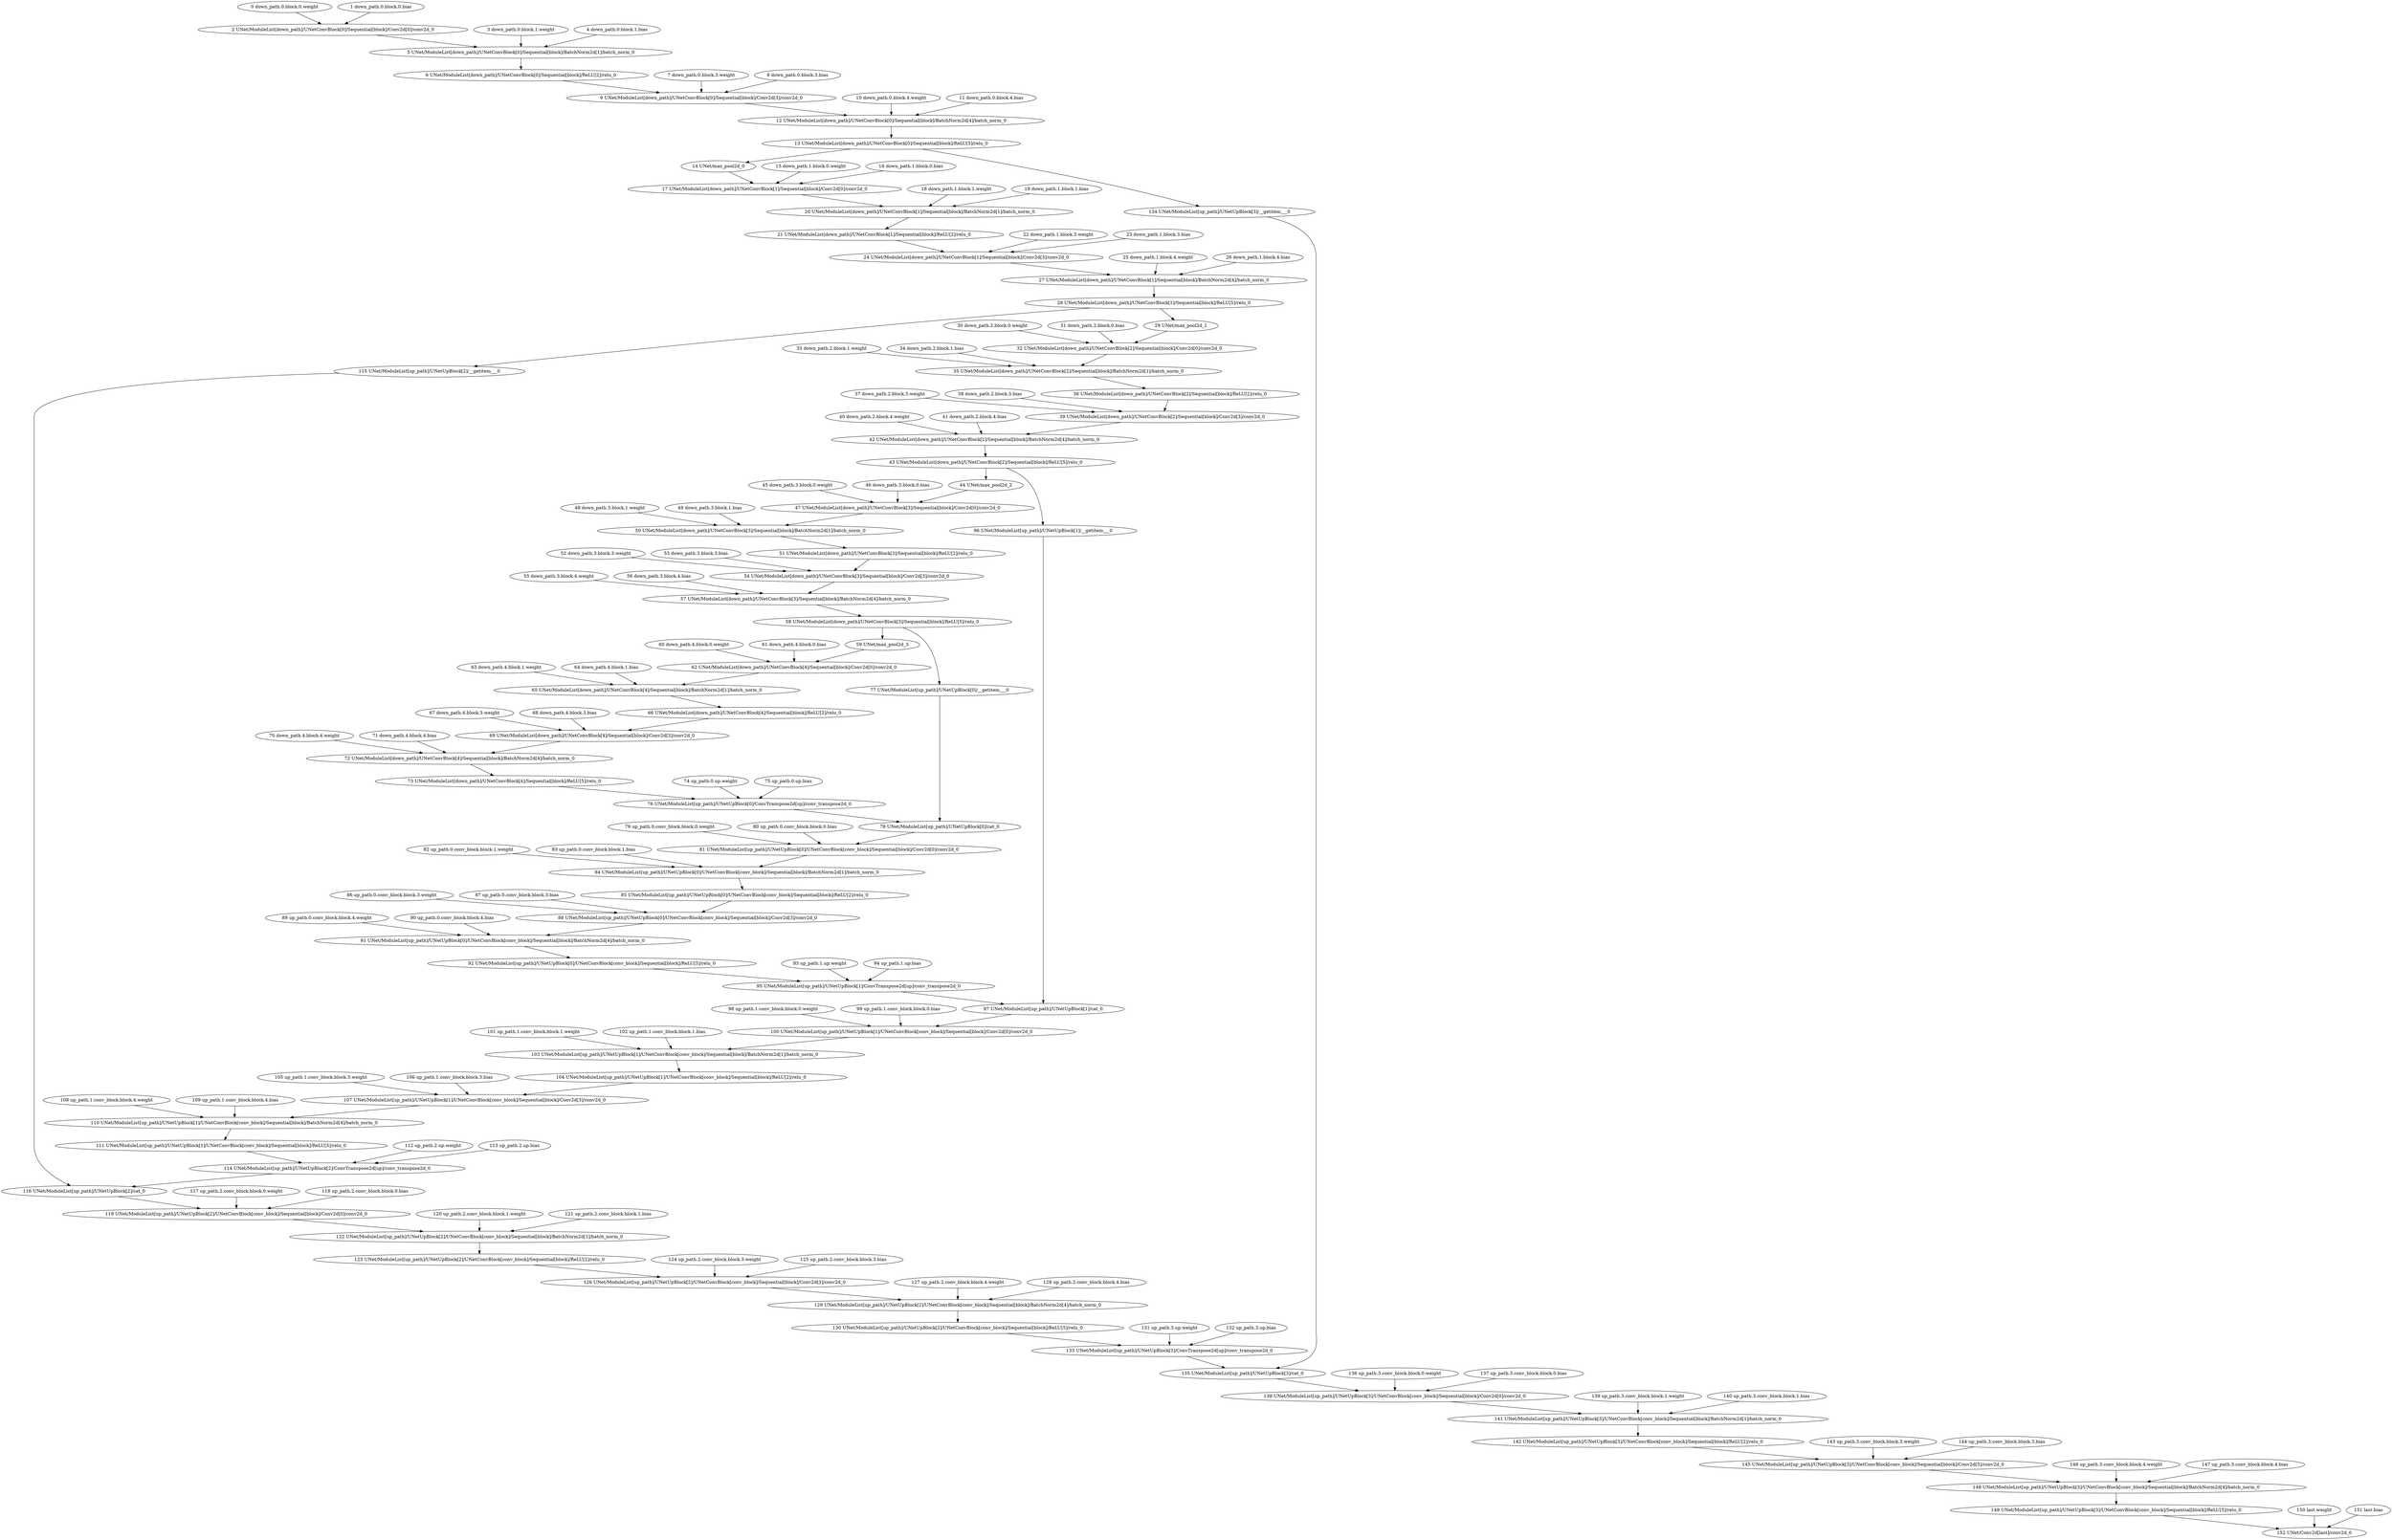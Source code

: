 strict digraph  {
"0 down_path.0.block.0.weight" [id=0, type=nncf_model_const];
"1 down_path.0.block.0.bias" [id=1, type=nncf_model_const];
"2 UNet/ModuleList[down_path]/UNetConvBlock[0]/Sequential[block]/Conv2d[0]/conv2d_0" [id=2, type=conv2d];
"3 down_path.0.block.1.weight" [id=3, type=nncf_model_const];
"4 down_path.0.block.1.bias" [id=4, type=nncf_model_const];
"5 UNet/ModuleList[down_path]/UNetConvBlock[0]/Sequential[block]/BatchNorm2d[1]/batch_norm_0" [id=5, type=batch_norm];
"6 UNet/ModuleList[down_path]/UNetConvBlock[0]/Sequential[block]/ReLU[2]/relu_0" [id=6, type=relu];
"7 down_path.0.block.3.weight" [id=7, type=nncf_model_const];
"8 down_path.0.block.3.bias" [id=8, type=nncf_model_const];
"9 UNet/ModuleList[down_path]/UNetConvBlock[0]/Sequential[block]/Conv2d[3]/conv2d_0" [id=9, type=conv2d];
"10 down_path.0.block.4.weight" [id=10, type=nncf_model_const];
"11 down_path.0.block.4.bias" [id=11, type=nncf_model_const];
"12 UNet/ModuleList[down_path]/UNetConvBlock[0]/Sequential[block]/BatchNorm2d[4]/batch_norm_0" [id=12, type=batch_norm];
"13 UNet/ModuleList[down_path]/UNetConvBlock[0]/Sequential[block]/ReLU[5]/relu_0" [id=13, type=relu];
"14 UNet/max_pool2d_0" [id=14, type=max_pool2d];
"15 down_path.1.block.0.weight" [id=15, type=nncf_model_const];
"16 down_path.1.block.0.bias" [id=16, type=nncf_model_const];
"17 UNet/ModuleList[down_path]/UNetConvBlock[1]/Sequential[block]/Conv2d[0]/conv2d_0" [id=17, type=conv2d];
"18 down_path.1.block.1.weight" [id=18, type=nncf_model_const];
"19 down_path.1.block.1.bias" [id=19, type=nncf_model_const];
"20 UNet/ModuleList[down_path]/UNetConvBlock[1]/Sequential[block]/BatchNorm2d[1]/batch_norm_0" [id=20, type=batch_norm];
"21 UNet/ModuleList[down_path]/UNetConvBlock[1]/Sequential[block]/ReLU[2]/relu_0" [id=21, type=relu];
"22 down_path.1.block.3.weight" [id=22, type=nncf_model_const];
"23 down_path.1.block.3.bias" [id=23, type=nncf_model_const];
"24 UNet/ModuleList[down_path]/UNetConvBlock[1]/Sequential[block]/Conv2d[3]/conv2d_0" [id=24, type=conv2d];
"25 down_path.1.block.4.weight" [id=25, type=nncf_model_const];
"26 down_path.1.block.4.bias" [id=26, type=nncf_model_const];
"27 UNet/ModuleList[down_path]/UNetConvBlock[1]/Sequential[block]/BatchNorm2d[4]/batch_norm_0" [id=27, type=batch_norm];
"28 UNet/ModuleList[down_path]/UNetConvBlock[1]/Sequential[block]/ReLU[5]/relu_0" [id=28, type=relu];
"29 UNet/max_pool2d_1" [id=29, type=max_pool2d];
"30 down_path.2.block.0.weight" [id=30, type=nncf_model_const];
"31 down_path.2.block.0.bias" [id=31, type=nncf_model_const];
"32 UNet/ModuleList[down_path]/UNetConvBlock[2]/Sequential[block]/Conv2d[0]/conv2d_0" [id=32, type=conv2d];
"33 down_path.2.block.1.weight" [id=33, type=nncf_model_const];
"34 down_path.2.block.1.bias" [id=34, type=nncf_model_const];
"35 UNet/ModuleList[down_path]/UNetConvBlock[2]/Sequential[block]/BatchNorm2d[1]/batch_norm_0" [id=35, type=batch_norm];
"36 UNet/ModuleList[down_path]/UNetConvBlock[2]/Sequential[block]/ReLU[2]/relu_0" [id=36, type=relu];
"37 down_path.2.block.3.weight" [id=37, type=nncf_model_const];
"38 down_path.2.block.3.bias" [id=38, type=nncf_model_const];
"39 UNet/ModuleList[down_path]/UNetConvBlock[2]/Sequential[block]/Conv2d[3]/conv2d_0" [id=39, type=conv2d];
"40 down_path.2.block.4.weight" [id=40, type=nncf_model_const];
"41 down_path.2.block.4.bias" [id=41, type=nncf_model_const];
"42 UNet/ModuleList[down_path]/UNetConvBlock[2]/Sequential[block]/BatchNorm2d[4]/batch_norm_0" [id=42, type=batch_norm];
"43 UNet/ModuleList[down_path]/UNetConvBlock[2]/Sequential[block]/ReLU[5]/relu_0" [id=43, type=relu];
"44 UNet/max_pool2d_2" [id=44, type=max_pool2d];
"45 down_path.3.block.0.weight" [id=45, type=nncf_model_const];
"46 down_path.3.block.0.bias" [id=46, type=nncf_model_const];
"47 UNet/ModuleList[down_path]/UNetConvBlock[3]/Sequential[block]/Conv2d[0]/conv2d_0" [id=47, type=conv2d];
"48 down_path.3.block.1.weight" [id=48, type=nncf_model_const];
"49 down_path.3.block.1.bias" [id=49, type=nncf_model_const];
"50 UNet/ModuleList[down_path]/UNetConvBlock[3]/Sequential[block]/BatchNorm2d[1]/batch_norm_0" [id=50, type=batch_norm];
"51 UNet/ModuleList[down_path]/UNetConvBlock[3]/Sequential[block]/ReLU[2]/relu_0" [id=51, type=relu];
"52 down_path.3.block.3.weight" [id=52, type=nncf_model_const];
"53 down_path.3.block.3.bias" [id=53, type=nncf_model_const];
"54 UNet/ModuleList[down_path]/UNetConvBlock[3]/Sequential[block]/Conv2d[3]/conv2d_0" [id=54, type=conv2d];
"55 down_path.3.block.4.weight" [id=55, type=nncf_model_const];
"56 down_path.3.block.4.bias" [id=56, type=nncf_model_const];
"57 UNet/ModuleList[down_path]/UNetConvBlock[3]/Sequential[block]/BatchNorm2d[4]/batch_norm_0" [id=57, type=batch_norm];
"58 UNet/ModuleList[down_path]/UNetConvBlock[3]/Sequential[block]/ReLU[5]/relu_0" [id=58, type=relu];
"59 UNet/max_pool2d_3" [id=59, type=max_pool2d];
"60 down_path.4.block.0.weight" [id=60, type=nncf_model_const];
"61 down_path.4.block.0.bias" [id=61, type=nncf_model_const];
"62 UNet/ModuleList[down_path]/UNetConvBlock[4]/Sequential[block]/Conv2d[0]/conv2d_0" [id=62, type=conv2d];
"63 down_path.4.block.1.weight" [id=63, type=nncf_model_const];
"64 down_path.4.block.1.bias" [id=64, type=nncf_model_const];
"65 UNet/ModuleList[down_path]/UNetConvBlock[4]/Sequential[block]/BatchNorm2d[1]/batch_norm_0" [id=65, type=batch_norm];
"66 UNet/ModuleList[down_path]/UNetConvBlock[4]/Sequential[block]/ReLU[2]/relu_0" [id=66, type=relu];
"67 down_path.4.block.3.weight" [id=67, type=nncf_model_const];
"68 down_path.4.block.3.bias" [id=68, type=nncf_model_const];
"69 UNet/ModuleList[down_path]/UNetConvBlock[4]/Sequential[block]/Conv2d[3]/conv2d_0" [id=69, type=conv2d];
"70 down_path.4.block.4.weight" [id=70, type=nncf_model_const];
"71 down_path.4.block.4.bias" [id=71, type=nncf_model_const];
"72 UNet/ModuleList[down_path]/UNetConvBlock[4]/Sequential[block]/BatchNorm2d[4]/batch_norm_0" [id=72, type=batch_norm];
"73 UNet/ModuleList[down_path]/UNetConvBlock[4]/Sequential[block]/ReLU[5]/relu_0" [id=73, type=relu];
"74 up_path.0.up.weight" [id=74, type=nncf_model_const];
"75 up_path.0.up.bias" [id=75, type=nncf_model_const];
"76 UNet/ModuleList[up_path]/UNetUpBlock[0]/ConvTranspose2d[up]/conv_transpose2d_0" [id=76, type=conv_transpose2d];
"77 UNet/ModuleList[up_path]/UNetUpBlock[0]/__getitem___0" [id=77, type=__getitem__];
"78 UNet/ModuleList[up_path]/UNetUpBlock[0]/cat_0" [id=78, type=cat];
"79 up_path.0.conv_block.block.0.weight" [id=79, type=nncf_model_const];
"80 up_path.0.conv_block.block.0.bias" [id=80, type=nncf_model_const];
"81 UNet/ModuleList[up_path]/UNetUpBlock[0]/UNetConvBlock[conv_block]/Sequential[block]/Conv2d[0]/conv2d_0" [id=81, type=conv2d];
"82 up_path.0.conv_block.block.1.weight" [id=82, type=nncf_model_const];
"83 up_path.0.conv_block.block.1.bias" [id=83, type=nncf_model_const];
"84 UNet/ModuleList[up_path]/UNetUpBlock[0]/UNetConvBlock[conv_block]/Sequential[block]/BatchNorm2d[1]/batch_norm_0" [id=84, type=batch_norm];
"85 UNet/ModuleList[up_path]/UNetUpBlock[0]/UNetConvBlock[conv_block]/Sequential[block]/ReLU[2]/relu_0" [id=85, type=relu];
"86 up_path.0.conv_block.block.3.weight" [id=86, type=nncf_model_const];
"87 up_path.0.conv_block.block.3.bias" [id=87, type=nncf_model_const];
"88 UNet/ModuleList[up_path]/UNetUpBlock[0]/UNetConvBlock[conv_block]/Sequential[block]/Conv2d[3]/conv2d_0" [id=88, type=conv2d];
"89 up_path.0.conv_block.block.4.weight" [id=89, type=nncf_model_const];
"90 up_path.0.conv_block.block.4.bias" [id=90, type=nncf_model_const];
"91 UNet/ModuleList[up_path]/UNetUpBlock[0]/UNetConvBlock[conv_block]/Sequential[block]/BatchNorm2d[4]/batch_norm_0" [id=91, type=batch_norm];
"92 UNet/ModuleList[up_path]/UNetUpBlock[0]/UNetConvBlock[conv_block]/Sequential[block]/ReLU[5]/relu_0" [id=92, type=relu];
"93 up_path.1.up.weight" [id=93, type=nncf_model_const];
"94 up_path.1.up.bias" [id=94, type=nncf_model_const];
"95 UNet/ModuleList[up_path]/UNetUpBlock[1]/ConvTranspose2d[up]/conv_transpose2d_0" [id=95, type=conv_transpose2d];
"96 UNet/ModuleList[up_path]/UNetUpBlock[1]/__getitem___0" [id=96, type=__getitem__];
"97 UNet/ModuleList[up_path]/UNetUpBlock[1]/cat_0" [id=97, type=cat];
"98 up_path.1.conv_block.block.0.weight" [id=98, type=nncf_model_const];
"99 up_path.1.conv_block.block.0.bias" [id=99, type=nncf_model_const];
"100 UNet/ModuleList[up_path]/UNetUpBlock[1]/UNetConvBlock[conv_block]/Sequential[block]/Conv2d[0]/conv2d_0" [id=100, type=conv2d];
"101 up_path.1.conv_block.block.1.weight" [id=101, type=nncf_model_const];
"102 up_path.1.conv_block.block.1.bias" [id=102, type=nncf_model_const];
"103 UNet/ModuleList[up_path]/UNetUpBlock[1]/UNetConvBlock[conv_block]/Sequential[block]/BatchNorm2d[1]/batch_norm_0" [id=103, type=batch_norm];
"104 UNet/ModuleList[up_path]/UNetUpBlock[1]/UNetConvBlock[conv_block]/Sequential[block]/ReLU[2]/relu_0" [id=104, type=relu];
"105 up_path.1.conv_block.block.3.weight" [id=105, type=nncf_model_const];
"106 up_path.1.conv_block.block.3.bias" [id=106, type=nncf_model_const];
"107 UNet/ModuleList[up_path]/UNetUpBlock[1]/UNetConvBlock[conv_block]/Sequential[block]/Conv2d[3]/conv2d_0" [id=107, type=conv2d];
"108 up_path.1.conv_block.block.4.weight" [id=108, type=nncf_model_const];
"109 up_path.1.conv_block.block.4.bias" [id=109, type=nncf_model_const];
"110 UNet/ModuleList[up_path]/UNetUpBlock[1]/UNetConvBlock[conv_block]/Sequential[block]/BatchNorm2d[4]/batch_norm_0" [id=110, type=batch_norm];
"111 UNet/ModuleList[up_path]/UNetUpBlock[1]/UNetConvBlock[conv_block]/Sequential[block]/ReLU[5]/relu_0" [id=111, type=relu];
"112 up_path.2.up.weight" [id=112, type=nncf_model_const];
"113 up_path.2.up.bias" [id=113, type=nncf_model_const];
"114 UNet/ModuleList[up_path]/UNetUpBlock[2]/ConvTranspose2d[up]/conv_transpose2d_0" [id=114, type=conv_transpose2d];
"115 UNet/ModuleList[up_path]/UNetUpBlock[2]/__getitem___0" [id=115, type=__getitem__];
"116 UNet/ModuleList[up_path]/UNetUpBlock[2]/cat_0" [id=116, type=cat];
"117 up_path.2.conv_block.block.0.weight" [id=117, type=nncf_model_const];
"118 up_path.2.conv_block.block.0.bias" [id=118, type=nncf_model_const];
"119 UNet/ModuleList[up_path]/UNetUpBlock[2]/UNetConvBlock[conv_block]/Sequential[block]/Conv2d[0]/conv2d_0" [id=119, type=conv2d];
"120 up_path.2.conv_block.block.1.weight" [id=120, type=nncf_model_const];
"121 up_path.2.conv_block.block.1.bias" [id=121, type=nncf_model_const];
"122 UNet/ModuleList[up_path]/UNetUpBlock[2]/UNetConvBlock[conv_block]/Sequential[block]/BatchNorm2d[1]/batch_norm_0" [id=122, type=batch_norm];
"123 UNet/ModuleList[up_path]/UNetUpBlock[2]/UNetConvBlock[conv_block]/Sequential[block]/ReLU[2]/relu_0" [id=123, type=relu];
"124 up_path.2.conv_block.block.3.weight" [id=124, type=nncf_model_const];
"125 up_path.2.conv_block.block.3.bias" [id=125, type=nncf_model_const];
"126 UNet/ModuleList[up_path]/UNetUpBlock[2]/UNetConvBlock[conv_block]/Sequential[block]/Conv2d[3]/conv2d_0" [id=126, type=conv2d];
"127 up_path.2.conv_block.block.4.weight" [id=127, type=nncf_model_const];
"128 up_path.2.conv_block.block.4.bias" [id=128, type=nncf_model_const];
"129 UNet/ModuleList[up_path]/UNetUpBlock[2]/UNetConvBlock[conv_block]/Sequential[block]/BatchNorm2d[4]/batch_norm_0" [id=129, type=batch_norm];
"130 UNet/ModuleList[up_path]/UNetUpBlock[2]/UNetConvBlock[conv_block]/Sequential[block]/ReLU[5]/relu_0" [id=130, type=relu];
"131 up_path.3.up.weight" [id=131, type=nncf_model_const];
"132 up_path.3.up.bias" [id=132, type=nncf_model_const];
"133 UNet/ModuleList[up_path]/UNetUpBlock[3]/ConvTranspose2d[up]/conv_transpose2d_0" [id=133, type=conv_transpose2d];
"134 UNet/ModuleList[up_path]/UNetUpBlock[3]/__getitem___0" [id=134, type=__getitem__];
"135 UNet/ModuleList[up_path]/UNetUpBlock[3]/cat_0" [id=135, type=cat];
"136 up_path.3.conv_block.block.0.weight" [id=136, type=nncf_model_const];
"137 up_path.3.conv_block.block.0.bias" [id=137, type=nncf_model_const];
"138 UNet/ModuleList[up_path]/UNetUpBlock[3]/UNetConvBlock[conv_block]/Sequential[block]/Conv2d[0]/conv2d_0" [id=138, type=conv2d];
"139 up_path.3.conv_block.block.1.weight" [id=139, type=nncf_model_const];
"140 up_path.3.conv_block.block.1.bias" [id=140, type=nncf_model_const];
"141 UNet/ModuleList[up_path]/UNetUpBlock[3]/UNetConvBlock[conv_block]/Sequential[block]/BatchNorm2d[1]/batch_norm_0" [id=141, type=batch_norm];
"142 UNet/ModuleList[up_path]/UNetUpBlock[3]/UNetConvBlock[conv_block]/Sequential[block]/ReLU[2]/relu_0" [id=142, type=relu];
"143 up_path.3.conv_block.block.3.weight" [id=143, type=nncf_model_const];
"144 up_path.3.conv_block.block.3.bias" [id=144, type=nncf_model_const];
"145 UNet/ModuleList[up_path]/UNetUpBlock[3]/UNetConvBlock[conv_block]/Sequential[block]/Conv2d[3]/conv2d_0" [id=145, type=conv2d];
"146 up_path.3.conv_block.block.4.weight" [id=146, type=nncf_model_const];
"147 up_path.3.conv_block.block.4.bias" [id=147, type=nncf_model_const];
"148 UNet/ModuleList[up_path]/UNetUpBlock[3]/UNetConvBlock[conv_block]/Sequential[block]/BatchNorm2d[4]/batch_norm_0" [id=148, type=batch_norm];
"149 UNet/ModuleList[up_path]/UNetUpBlock[3]/UNetConvBlock[conv_block]/Sequential[block]/ReLU[5]/relu_0" [id=149, type=relu];
"150 last.weight" [id=150, type=nncf_model_const];
"151 last.bias" [id=151, type=nncf_model_const];
"152 UNet/Conv2d[last]/conv2d_0" [id=152, type=conv2d];
"0 down_path.0.block.0.weight" -> "2 UNet/ModuleList[down_path]/UNetConvBlock[0]/Sequential[block]/Conv2d[0]/conv2d_0";
"1 down_path.0.block.0.bias" -> "2 UNet/ModuleList[down_path]/UNetConvBlock[0]/Sequential[block]/Conv2d[0]/conv2d_0";
"2 UNet/ModuleList[down_path]/UNetConvBlock[0]/Sequential[block]/Conv2d[0]/conv2d_0" -> "5 UNet/ModuleList[down_path]/UNetConvBlock[0]/Sequential[block]/BatchNorm2d[1]/batch_norm_0";
"3 down_path.0.block.1.weight" -> "5 UNet/ModuleList[down_path]/UNetConvBlock[0]/Sequential[block]/BatchNorm2d[1]/batch_norm_0";
"4 down_path.0.block.1.bias" -> "5 UNet/ModuleList[down_path]/UNetConvBlock[0]/Sequential[block]/BatchNorm2d[1]/batch_norm_0";
"5 UNet/ModuleList[down_path]/UNetConvBlock[0]/Sequential[block]/BatchNorm2d[1]/batch_norm_0" -> "6 UNet/ModuleList[down_path]/UNetConvBlock[0]/Sequential[block]/ReLU[2]/relu_0";
"6 UNet/ModuleList[down_path]/UNetConvBlock[0]/Sequential[block]/ReLU[2]/relu_0" -> "9 UNet/ModuleList[down_path]/UNetConvBlock[0]/Sequential[block]/Conv2d[3]/conv2d_0";
"7 down_path.0.block.3.weight" -> "9 UNet/ModuleList[down_path]/UNetConvBlock[0]/Sequential[block]/Conv2d[3]/conv2d_0";
"8 down_path.0.block.3.bias" -> "9 UNet/ModuleList[down_path]/UNetConvBlock[0]/Sequential[block]/Conv2d[3]/conv2d_0";
"9 UNet/ModuleList[down_path]/UNetConvBlock[0]/Sequential[block]/Conv2d[3]/conv2d_0" -> "12 UNet/ModuleList[down_path]/UNetConvBlock[0]/Sequential[block]/BatchNorm2d[4]/batch_norm_0";
"10 down_path.0.block.4.weight" -> "12 UNet/ModuleList[down_path]/UNetConvBlock[0]/Sequential[block]/BatchNorm2d[4]/batch_norm_0";
"11 down_path.0.block.4.bias" -> "12 UNet/ModuleList[down_path]/UNetConvBlock[0]/Sequential[block]/BatchNorm2d[4]/batch_norm_0";
"12 UNet/ModuleList[down_path]/UNetConvBlock[0]/Sequential[block]/BatchNorm2d[4]/batch_norm_0" -> "13 UNet/ModuleList[down_path]/UNetConvBlock[0]/Sequential[block]/ReLU[5]/relu_0";
"13 UNet/ModuleList[down_path]/UNetConvBlock[0]/Sequential[block]/ReLU[5]/relu_0" -> "14 UNet/max_pool2d_0";
"13 UNet/ModuleList[down_path]/UNetConvBlock[0]/Sequential[block]/ReLU[5]/relu_0" -> "134 UNet/ModuleList[up_path]/UNetUpBlock[3]/__getitem___0";
"14 UNet/max_pool2d_0" -> "17 UNet/ModuleList[down_path]/UNetConvBlock[1]/Sequential[block]/Conv2d[0]/conv2d_0";
"15 down_path.1.block.0.weight" -> "17 UNet/ModuleList[down_path]/UNetConvBlock[1]/Sequential[block]/Conv2d[0]/conv2d_0";
"16 down_path.1.block.0.bias" -> "17 UNet/ModuleList[down_path]/UNetConvBlock[1]/Sequential[block]/Conv2d[0]/conv2d_0";
"17 UNet/ModuleList[down_path]/UNetConvBlock[1]/Sequential[block]/Conv2d[0]/conv2d_0" -> "20 UNet/ModuleList[down_path]/UNetConvBlock[1]/Sequential[block]/BatchNorm2d[1]/batch_norm_0";
"18 down_path.1.block.1.weight" -> "20 UNet/ModuleList[down_path]/UNetConvBlock[1]/Sequential[block]/BatchNorm2d[1]/batch_norm_0";
"19 down_path.1.block.1.bias" -> "20 UNet/ModuleList[down_path]/UNetConvBlock[1]/Sequential[block]/BatchNorm2d[1]/batch_norm_0";
"20 UNet/ModuleList[down_path]/UNetConvBlock[1]/Sequential[block]/BatchNorm2d[1]/batch_norm_0" -> "21 UNet/ModuleList[down_path]/UNetConvBlock[1]/Sequential[block]/ReLU[2]/relu_0";
"21 UNet/ModuleList[down_path]/UNetConvBlock[1]/Sequential[block]/ReLU[2]/relu_0" -> "24 UNet/ModuleList[down_path]/UNetConvBlock[1]/Sequential[block]/Conv2d[3]/conv2d_0";
"22 down_path.1.block.3.weight" -> "24 UNet/ModuleList[down_path]/UNetConvBlock[1]/Sequential[block]/Conv2d[3]/conv2d_0";
"23 down_path.1.block.3.bias" -> "24 UNet/ModuleList[down_path]/UNetConvBlock[1]/Sequential[block]/Conv2d[3]/conv2d_0";
"24 UNet/ModuleList[down_path]/UNetConvBlock[1]/Sequential[block]/Conv2d[3]/conv2d_0" -> "27 UNet/ModuleList[down_path]/UNetConvBlock[1]/Sequential[block]/BatchNorm2d[4]/batch_norm_0";
"25 down_path.1.block.4.weight" -> "27 UNet/ModuleList[down_path]/UNetConvBlock[1]/Sequential[block]/BatchNorm2d[4]/batch_norm_0";
"26 down_path.1.block.4.bias" -> "27 UNet/ModuleList[down_path]/UNetConvBlock[1]/Sequential[block]/BatchNorm2d[4]/batch_norm_0";
"27 UNet/ModuleList[down_path]/UNetConvBlock[1]/Sequential[block]/BatchNorm2d[4]/batch_norm_0" -> "28 UNet/ModuleList[down_path]/UNetConvBlock[1]/Sequential[block]/ReLU[5]/relu_0";
"28 UNet/ModuleList[down_path]/UNetConvBlock[1]/Sequential[block]/ReLU[5]/relu_0" -> "29 UNet/max_pool2d_1";
"28 UNet/ModuleList[down_path]/UNetConvBlock[1]/Sequential[block]/ReLU[5]/relu_0" -> "115 UNet/ModuleList[up_path]/UNetUpBlock[2]/__getitem___0";
"29 UNet/max_pool2d_1" -> "32 UNet/ModuleList[down_path]/UNetConvBlock[2]/Sequential[block]/Conv2d[0]/conv2d_0";
"30 down_path.2.block.0.weight" -> "32 UNet/ModuleList[down_path]/UNetConvBlock[2]/Sequential[block]/Conv2d[0]/conv2d_0";
"31 down_path.2.block.0.bias" -> "32 UNet/ModuleList[down_path]/UNetConvBlock[2]/Sequential[block]/Conv2d[0]/conv2d_0";
"32 UNet/ModuleList[down_path]/UNetConvBlock[2]/Sequential[block]/Conv2d[0]/conv2d_0" -> "35 UNet/ModuleList[down_path]/UNetConvBlock[2]/Sequential[block]/BatchNorm2d[1]/batch_norm_0";
"33 down_path.2.block.1.weight" -> "35 UNet/ModuleList[down_path]/UNetConvBlock[2]/Sequential[block]/BatchNorm2d[1]/batch_norm_0";
"34 down_path.2.block.1.bias" -> "35 UNet/ModuleList[down_path]/UNetConvBlock[2]/Sequential[block]/BatchNorm2d[1]/batch_norm_0";
"35 UNet/ModuleList[down_path]/UNetConvBlock[2]/Sequential[block]/BatchNorm2d[1]/batch_norm_0" -> "36 UNet/ModuleList[down_path]/UNetConvBlock[2]/Sequential[block]/ReLU[2]/relu_0";
"36 UNet/ModuleList[down_path]/UNetConvBlock[2]/Sequential[block]/ReLU[2]/relu_0" -> "39 UNet/ModuleList[down_path]/UNetConvBlock[2]/Sequential[block]/Conv2d[3]/conv2d_0";
"37 down_path.2.block.3.weight" -> "39 UNet/ModuleList[down_path]/UNetConvBlock[2]/Sequential[block]/Conv2d[3]/conv2d_0";
"38 down_path.2.block.3.bias" -> "39 UNet/ModuleList[down_path]/UNetConvBlock[2]/Sequential[block]/Conv2d[3]/conv2d_0";
"39 UNet/ModuleList[down_path]/UNetConvBlock[2]/Sequential[block]/Conv2d[3]/conv2d_0" -> "42 UNet/ModuleList[down_path]/UNetConvBlock[2]/Sequential[block]/BatchNorm2d[4]/batch_norm_0";
"40 down_path.2.block.4.weight" -> "42 UNet/ModuleList[down_path]/UNetConvBlock[2]/Sequential[block]/BatchNorm2d[4]/batch_norm_0";
"41 down_path.2.block.4.bias" -> "42 UNet/ModuleList[down_path]/UNetConvBlock[2]/Sequential[block]/BatchNorm2d[4]/batch_norm_0";
"42 UNet/ModuleList[down_path]/UNetConvBlock[2]/Sequential[block]/BatchNorm2d[4]/batch_norm_0" -> "43 UNet/ModuleList[down_path]/UNetConvBlock[2]/Sequential[block]/ReLU[5]/relu_0";
"43 UNet/ModuleList[down_path]/UNetConvBlock[2]/Sequential[block]/ReLU[5]/relu_0" -> "44 UNet/max_pool2d_2";
"43 UNet/ModuleList[down_path]/UNetConvBlock[2]/Sequential[block]/ReLU[5]/relu_0" -> "96 UNet/ModuleList[up_path]/UNetUpBlock[1]/__getitem___0";
"44 UNet/max_pool2d_2" -> "47 UNet/ModuleList[down_path]/UNetConvBlock[3]/Sequential[block]/Conv2d[0]/conv2d_0";
"45 down_path.3.block.0.weight" -> "47 UNet/ModuleList[down_path]/UNetConvBlock[3]/Sequential[block]/Conv2d[0]/conv2d_0";
"46 down_path.3.block.0.bias" -> "47 UNet/ModuleList[down_path]/UNetConvBlock[3]/Sequential[block]/Conv2d[0]/conv2d_0";
"47 UNet/ModuleList[down_path]/UNetConvBlock[3]/Sequential[block]/Conv2d[0]/conv2d_0" -> "50 UNet/ModuleList[down_path]/UNetConvBlock[3]/Sequential[block]/BatchNorm2d[1]/batch_norm_0";
"48 down_path.3.block.1.weight" -> "50 UNet/ModuleList[down_path]/UNetConvBlock[3]/Sequential[block]/BatchNorm2d[1]/batch_norm_0";
"49 down_path.3.block.1.bias" -> "50 UNet/ModuleList[down_path]/UNetConvBlock[3]/Sequential[block]/BatchNorm2d[1]/batch_norm_0";
"50 UNet/ModuleList[down_path]/UNetConvBlock[3]/Sequential[block]/BatchNorm2d[1]/batch_norm_0" -> "51 UNet/ModuleList[down_path]/UNetConvBlock[3]/Sequential[block]/ReLU[2]/relu_0";
"51 UNet/ModuleList[down_path]/UNetConvBlock[3]/Sequential[block]/ReLU[2]/relu_0" -> "54 UNet/ModuleList[down_path]/UNetConvBlock[3]/Sequential[block]/Conv2d[3]/conv2d_0";
"52 down_path.3.block.3.weight" -> "54 UNet/ModuleList[down_path]/UNetConvBlock[3]/Sequential[block]/Conv2d[3]/conv2d_0";
"53 down_path.3.block.3.bias" -> "54 UNet/ModuleList[down_path]/UNetConvBlock[3]/Sequential[block]/Conv2d[3]/conv2d_0";
"54 UNet/ModuleList[down_path]/UNetConvBlock[3]/Sequential[block]/Conv2d[3]/conv2d_0" -> "57 UNet/ModuleList[down_path]/UNetConvBlock[3]/Sequential[block]/BatchNorm2d[4]/batch_norm_0";
"55 down_path.3.block.4.weight" -> "57 UNet/ModuleList[down_path]/UNetConvBlock[3]/Sequential[block]/BatchNorm2d[4]/batch_norm_0";
"56 down_path.3.block.4.bias" -> "57 UNet/ModuleList[down_path]/UNetConvBlock[3]/Sequential[block]/BatchNorm2d[4]/batch_norm_0";
"57 UNet/ModuleList[down_path]/UNetConvBlock[3]/Sequential[block]/BatchNorm2d[4]/batch_norm_0" -> "58 UNet/ModuleList[down_path]/UNetConvBlock[3]/Sequential[block]/ReLU[5]/relu_0";
"58 UNet/ModuleList[down_path]/UNetConvBlock[3]/Sequential[block]/ReLU[5]/relu_0" -> "59 UNet/max_pool2d_3";
"58 UNet/ModuleList[down_path]/UNetConvBlock[3]/Sequential[block]/ReLU[5]/relu_0" -> "77 UNet/ModuleList[up_path]/UNetUpBlock[0]/__getitem___0";
"59 UNet/max_pool2d_3" -> "62 UNet/ModuleList[down_path]/UNetConvBlock[4]/Sequential[block]/Conv2d[0]/conv2d_0";
"60 down_path.4.block.0.weight" -> "62 UNet/ModuleList[down_path]/UNetConvBlock[4]/Sequential[block]/Conv2d[0]/conv2d_0";
"61 down_path.4.block.0.bias" -> "62 UNet/ModuleList[down_path]/UNetConvBlock[4]/Sequential[block]/Conv2d[0]/conv2d_0";
"62 UNet/ModuleList[down_path]/UNetConvBlock[4]/Sequential[block]/Conv2d[0]/conv2d_0" -> "65 UNet/ModuleList[down_path]/UNetConvBlock[4]/Sequential[block]/BatchNorm2d[1]/batch_norm_0";
"63 down_path.4.block.1.weight" -> "65 UNet/ModuleList[down_path]/UNetConvBlock[4]/Sequential[block]/BatchNorm2d[1]/batch_norm_0";
"64 down_path.4.block.1.bias" -> "65 UNet/ModuleList[down_path]/UNetConvBlock[4]/Sequential[block]/BatchNorm2d[1]/batch_norm_0";
"65 UNet/ModuleList[down_path]/UNetConvBlock[4]/Sequential[block]/BatchNorm2d[1]/batch_norm_0" -> "66 UNet/ModuleList[down_path]/UNetConvBlock[4]/Sequential[block]/ReLU[2]/relu_0";
"66 UNet/ModuleList[down_path]/UNetConvBlock[4]/Sequential[block]/ReLU[2]/relu_0" -> "69 UNet/ModuleList[down_path]/UNetConvBlock[4]/Sequential[block]/Conv2d[3]/conv2d_0";
"67 down_path.4.block.3.weight" -> "69 UNet/ModuleList[down_path]/UNetConvBlock[4]/Sequential[block]/Conv2d[3]/conv2d_0";
"68 down_path.4.block.3.bias" -> "69 UNet/ModuleList[down_path]/UNetConvBlock[4]/Sequential[block]/Conv2d[3]/conv2d_0";
"69 UNet/ModuleList[down_path]/UNetConvBlock[4]/Sequential[block]/Conv2d[3]/conv2d_0" -> "72 UNet/ModuleList[down_path]/UNetConvBlock[4]/Sequential[block]/BatchNorm2d[4]/batch_norm_0";
"70 down_path.4.block.4.weight" -> "72 UNet/ModuleList[down_path]/UNetConvBlock[4]/Sequential[block]/BatchNorm2d[4]/batch_norm_0";
"71 down_path.4.block.4.bias" -> "72 UNet/ModuleList[down_path]/UNetConvBlock[4]/Sequential[block]/BatchNorm2d[4]/batch_norm_0";
"72 UNet/ModuleList[down_path]/UNetConvBlock[4]/Sequential[block]/BatchNorm2d[4]/batch_norm_0" -> "73 UNet/ModuleList[down_path]/UNetConvBlock[4]/Sequential[block]/ReLU[5]/relu_0";
"73 UNet/ModuleList[down_path]/UNetConvBlock[4]/Sequential[block]/ReLU[5]/relu_0" -> "76 UNet/ModuleList[up_path]/UNetUpBlock[0]/ConvTranspose2d[up]/conv_transpose2d_0";
"74 up_path.0.up.weight" -> "76 UNet/ModuleList[up_path]/UNetUpBlock[0]/ConvTranspose2d[up]/conv_transpose2d_0";
"75 up_path.0.up.bias" -> "76 UNet/ModuleList[up_path]/UNetUpBlock[0]/ConvTranspose2d[up]/conv_transpose2d_0";
"76 UNet/ModuleList[up_path]/UNetUpBlock[0]/ConvTranspose2d[up]/conv_transpose2d_0" -> "78 UNet/ModuleList[up_path]/UNetUpBlock[0]/cat_0";
"77 UNet/ModuleList[up_path]/UNetUpBlock[0]/__getitem___0" -> "78 UNet/ModuleList[up_path]/UNetUpBlock[0]/cat_0";
"78 UNet/ModuleList[up_path]/UNetUpBlock[0]/cat_0" -> "81 UNet/ModuleList[up_path]/UNetUpBlock[0]/UNetConvBlock[conv_block]/Sequential[block]/Conv2d[0]/conv2d_0";
"79 up_path.0.conv_block.block.0.weight" -> "81 UNet/ModuleList[up_path]/UNetUpBlock[0]/UNetConvBlock[conv_block]/Sequential[block]/Conv2d[0]/conv2d_0";
"80 up_path.0.conv_block.block.0.bias" -> "81 UNet/ModuleList[up_path]/UNetUpBlock[0]/UNetConvBlock[conv_block]/Sequential[block]/Conv2d[0]/conv2d_0";
"81 UNet/ModuleList[up_path]/UNetUpBlock[0]/UNetConvBlock[conv_block]/Sequential[block]/Conv2d[0]/conv2d_0" -> "84 UNet/ModuleList[up_path]/UNetUpBlock[0]/UNetConvBlock[conv_block]/Sequential[block]/BatchNorm2d[1]/batch_norm_0";
"82 up_path.0.conv_block.block.1.weight" -> "84 UNet/ModuleList[up_path]/UNetUpBlock[0]/UNetConvBlock[conv_block]/Sequential[block]/BatchNorm2d[1]/batch_norm_0";
"83 up_path.0.conv_block.block.1.bias" -> "84 UNet/ModuleList[up_path]/UNetUpBlock[0]/UNetConvBlock[conv_block]/Sequential[block]/BatchNorm2d[1]/batch_norm_0";
"84 UNet/ModuleList[up_path]/UNetUpBlock[0]/UNetConvBlock[conv_block]/Sequential[block]/BatchNorm2d[1]/batch_norm_0" -> "85 UNet/ModuleList[up_path]/UNetUpBlock[0]/UNetConvBlock[conv_block]/Sequential[block]/ReLU[2]/relu_0";
"85 UNet/ModuleList[up_path]/UNetUpBlock[0]/UNetConvBlock[conv_block]/Sequential[block]/ReLU[2]/relu_0" -> "88 UNet/ModuleList[up_path]/UNetUpBlock[0]/UNetConvBlock[conv_block]/Sequential[block]/Conv2d[3]/conv2d_0";
"86 up_path.0.conv_block.block.3.weight" -> "88 UNet/ModuleList[up_path]/UNetUpBlock[0]/UNetConvBlock[conv_block]/Sequential[block]/Conv2d[3]/conv2d_0";
"87 up_path.0.conv_block.block.3.bias" -> "88 UNet/ModuleList[up_path]/UNetUpBlock[0]/UNetConvBlock[conv_block]/Sequential[block]/Conv2d[3]/conv2d_0";
"88 UNet/ModuleList[up_path]/UNetUpBlock[0]/UNetConvBlock[conv_block]/Sequential[block]/Conv2d[3]/conv2d_0" -> "91 UNet/ModuleList[up_path]/UNetUpBlock[0]/UNetConvBlock[conv_block]/Sequential[block]/BatchNorm2d[4]/batch_norm_0";
"89 up_path.0.conv_block.block.4.weight" -> "91 UNet/ModuleList[up_path]/UNetUpBlock[0]/UNetConvBlock[conv_block]/Sequential[block]/BatchNorm2d[4]/batch_norm_0";
"90 up_path.0.conv_block.block.4.bias" -> "91 UNet/ModuleList[up_path]/UNetUpBlock[0]/UNetConvBlock[conv_block]/Sequential[block]/BatchNorm2d[4]/batch_norm_0";
"91 UNet/ModuleList[up_path]/UNetUpBlock[0]/UNetConvBlock[conv_block]/Sequential[block]/BatchNorm2d[4]/batch_norm_0" -> "92 UNet/ModuleList[up_path]/UNetUpBlock[0]/UNetConvBlock[conv_block]/Sequential[block]/ReLU[5]/relu_0";
"92 UNet/ModuleList[up_path]/UNetUpBlock[0]/UNetConvBlock[conv_block]/Sequential[block]/ReLU[5]/relu_0" -> "95 UNet/ModuleList[up_path]/UNetUpBlock[1]/ConvTranspose2d[up]/conv_transpose2d_0";
"93 up_path.1.up.weight" -> "95 UNet/ModuleList[up_path]/UNetUpBlock[1]/ConvTranspose2d[up]/conv_transpose2d_0";
"94 up_path.1.up.bias" -> "95 UNet/ModuleList[up_path]/UNetUpBlock[1]/ConvTranspose2d[up]/conv_transpose2d_0";
"95 UNet/ModuleList[up_path]/UNetUpBlock[1]/ConvTranspose2d[up]/conv_transpose2d_0" -> "97 UNet/ModuleList[up_path]/UNetUpBlock[1]/cat_0";
"96 UNet/ModuleList[up_path]/UNetUpBlock[1]/__getitem___0" -> "97 UNet/ModuleList[up_path]/UNetUpBlock[1]/cat_0";
"97 UNet/ModuleList[up_path]/UNetUpBlock[1]/cat_0" -> "100 UNet/ModuleList[up_path]/UNetUpBlock[1]/UNetConvBlock[conv_block]/Sequential[block]/Conv2d[0]/conv2d_0";
"98 up_path.1.conv_block.block.0.weight" -> "100 UNet/ModuleList[up_path]/UNetUpBlock[1]/UNetConvBlock[conv_block]/Sequential[block]/Conv2d[0]/conv2d_0";
"99 up_path.1.conv_block.block.0.bias" -> "100 UNet/ModuleList[up_path]/UNetUpBlock[1]/UNetConvBlock[conv_block]/Sequential[block]/Conv2d[0]/conv2d_0";
"100 UNet/ModuleList[up_path]/UNetUpBlock[1]/UNetConvBlock[conv_block]/Sequential[block]/Conv2d[0]/conv2d_0" -> "103 UNet/ModuleList[up_path]/UNetUpBlock[1]/UNetConvBlock[conv_block]/Sequential[block]/BatchNorm2d[1]/batch_norm_0";
"101 up_path.1.conv_block.block.1.weight" -> "103 UNet/ModuleList[up_path]/UNetUpBlock[1]/UNetConvBlock[conv_block]/Sequential[block]/BatchNorm2d[1]/batch_norm_0";
"102 up_path.1.conv_block.block.1.bias" -> "103 UNet/ModuleList[up_path]/UNetUpBlock[1]/UNetConvBlock[conv_block]/Sequential[block]/BatchNorm2d[1]/batch_norm_0";
"103 UNet/ModuleList[up_path]/UNetUpBlock[1]/UNetConvBlock[conv_block]/Sequential[block]/BatchNorm2d[1]/batch_norm_0" -> "104 UNet/ModuleList[up_path]/UNetUpBlock[1]/UNetConvBlock[conv_block]/Sequential[block]/ReLU[2]/relu_0";
"104 UNet/ModuleList[up_path]/UNetUpBlock[1]/UNetConvBlock[conv_block]/Sequential[block]/ReLU[2]/relu_0" -> "107 UNet/ModuleList[up_path]/UNetUpBlock[1]/UNetConvBlock[conv_block]/Sequential[block]/Conv2d[3]/conv2d_0";
"105 up_path.1.conv_block.block.3.weight" -> "107 UNet/ModuleList[up_path]/UNetUpBlock[1]/UNetConvBlock[conv_block]/Sequential[block]/Conv2d[3]/conv2d_0";
"106 up_path.1.conv_block.block.3.bias" -> "107 UNet/ModuleList[up_path]/UNetUpBlock[1]/UNetConvBlock[conv_block]/Sequential[block]/Conv2d[3]/conv2d_0";
"107 UNet/ModuleList[up_path]/UNetUpBlock[1]/UNetConvBlock[conv_block]/Sequential[block]/Conv2d[3]/conv2d_0" -> "110 UNet/ModuleList[up_path]/UNetUpBlock[1]/UNetConvBlock[conv_block]/Sequential[block]/BatchNorm2d[4]/batch_norm_0";
"108 up_path.1.conv_block.block.4.weight" -> "110 UNet/ModuleList[up_path]/UNetUpBlock[1]/UNetConvBlock[conv_block]/Sequential[block]/BatchNorm2d[4]/batch_norm_0";
"109 up_path.1.conv_block.block.4.bias" -> "110 UNet/ModuleList[up_path]/UNetUpBlock[1]/UNetConvBlock[conv_block]/Sequential[block]/BatchNorm2d[4]/batch_norm_0";
"110 UNet/ModuleList[up_path]/UNetUpBlock[1]/UNetConvBlock[conv_block]/Sequential[block]/BatchNorm2d[4]/batch_norm_0" -> "111 UNet/ModuleList[up_path]/UNetUpBlock[1]/UNetConvBlock[conv_block]/Sequential[block]/ReLU[5]/relu_0";
"111 UNet/ModuleList[up_path]/UNetUpBlock[1]/UNetConvBlock[conv_block]/Sequential[block]/ReLU[5]/relu_0" -> "114 UNet/ModuleList[up_path]/UNetUpBlock[2]/ConvTranspose2d[up]/conv_transpose2d_0";
"112 up_path.2.up.weight" -> "114 UNet/ModuleList[up_path]/UNetUpBlock[2]/ConvTranspose2d[up]/conv_transpose2d_0";
"113 up_path.2.up.bias" -> "114 UNet/ModuleList[up_path]/UNetUpBlock[2]/ConvTranspose2d[up]/conv_transpose2d_0";
"114 UNet/ModuleList[up_path]/UNetUpBlock[2]/ConvTranspose2d[up]/conv_transpose2d_0" -> "116 UNet/ModuleList[up_path]/UNetUpBlock[2]/cat_0";
"115 UNet/ModuleList[up_path]/UNetUpBlock[2]/__getitem___0" -> "116 UNet/ModuleList[up_path]/UNetUpBlock[2]/cat_0";
"116 UNet/ModuleList[up_path]/UNetUpBlock[2]/cat_0" -> "119 UNet/ModuleList[up_path]/UNetUpBlock[2]/UNetConvBlock[conv_block]/Sequential[block]/Conv2d[0]/conv2d_0";
"117 up_path.2.conv_block.block.0.weight" -> "119 UNet/ModuleList[up_path]/UNetUpBlock[2]/UNetConvBlock[conv_block]/Sequential[block]/Conv2d[0]/conv2d_0";
"118 up_path.2.conv_block.block.0.bias" -> "119 UNet/ModuleList[up_path]/UNetUpBlock[2]/UNetConvBlock[conv_block]/Sequential[block]/Conv2d[0]/conv2d_0";
"119 UNet/ModuleList[up_path]/UNetUpBlock[2]/UNetConvBlock[conv_block]/Sequential[block]/Conv2d[0]/conv2d_0" -> "122 UNet/ModuleList[up_path]/UNetUpBlock[2]/UNetConvBlock[conv_block]/Sequential[block]/BatchNorm2d[1]/batch_norm_0";
"120 up_path.2.conv_block.block.1.weight" -> "122 UNet/ModuleList[up_path]/UNetUpBlock[2]/UNetConvBlock[conv_block]/Sequential[block]/BatchNorm2d[1]/batch_norm_0";
"121 up_path.2.conv_block.block.1.bias" -> "122 UNet/ModuleList[up_path]/UNetUpBlock[2]/UNetConvBlock[conv_block]/Sequential[block]/BatchNorm2d[1]/batch_norm_0";
"122 UNet/ModuleList[up_path]/UNetUpBlock[2]/UNetConvBlock[conv_block]/Sequential[block]/BatchNorm2d[1]/batch_norm_0" -> "123 UNet/ModuleList[up_path]/UNetUpBlock[2]/UNetConvBlock[conv_block]/Sequential[block]/ReLU[2]/relu_0";
"123 UNet/ModuleList[up_path]/UNetUpBlock[2]/UNetConvBlock[conv_block]/Sequential[block]/ReLU[2]/relu_0" -> "126 UNet/ModuleList[up_path]/UNetUpBlock[2]/UNetConvBlock[conv_block]/Sequential[block]/Conv2d[3]/conv2d_0";
"124 up_path.2.conv_block.block.3.weight" -> "126 UNet/ModuleList[up_path]/UNetUpBlock[2]/UNetConvBlock[conv_block]/Sequential[block]/Conv2d[3]/conv2d_0";
"125 up_path.2.conv_block.block.3.bias" -> "126 UNet/ModuleList[up_path]/UNetUpBlock[2]/UNetConvBlock[conv_block]/Sequential[block]/Conv2d[3]/conv2d_0";
"126 UNet/ModuleList[up_path]/UNetUpBlock[2]/UNetConvBlock[conv_block]/Sequential[block]/Conv2d[3]/conv2d_0" -> "129 UNet/ModuleList[up_path]/UNetUpBlock[2]/UNetConvBlock[conv_block]/Sequential[block]/BatchNorm2d[4]/batch_norm_0";
"127 up_path.2.conv_block.block.4.weight" -> "129 UNet/ModuleList[up_path]/UNetUpBlock[2]/UNetConvBlock[conv_block]/Sequential[block]/BatchNorm2d[4]/batch_norm_0";
"128 up_path.2.conv_block.block.4.bias" -> "129 UNet/ModuleList[up_path]/UNetUpBlock[2]/UNetConvBlock[conv_block]/Sequential[block]/BatchNorm2d[4]/batch_norm_0";
"129 UNet/ModuleList[up_path]/UNetUpBlock[2]/UNetConvBlock[conv_block]/Sequential[block]/BatchNorm2d[4]/batch_norm_0" -> "130 UNet/ModuleList[up_path]/UNetUpBlock[2]/UNetConvBlock[conv_block]/Sequential[block]/ReLU[5]/relu_0";
"130 UNet/ModuleList[up_path]/UNetUpBlock[2]/UNetConvBlock[conv_block]/Sequential[block]/ReLU[5]/relu_0" -> "133 UNet/ModuleList[up_path]/UNetUpBlock[3]/ConvTranspose2d[up]/conv_transpose2d_0";
"131 up_path.3.up.weight" -> "133 UNet/ModuleList[up_path]/UNetUpBlock[3]/ConvTranspose2d[up]/conv_transpose2d_0";
"132 up_path.3.up.bias" -> "133 UNet/ModuleList[up_path]/UNetUpBlock[3]/ConvTranspose2d[up]/conv_transpose2d_0";
"133 UNet/ModuleList[up_path]/UNetUpBlock[3]/ConvTranspose2d[up]/conv_transpose2d_0" -> "135 UNet/ModuleList[up_path]/UNetUpBlock[3]/cat_0";
"134 UNet/ModuleList[up_path]/UNetUpBlock[3]/__getitem___0" -> "135 UNet/ModuleList[up_path]/UNetUpBlock[3]/cat_0";
"135 UNet/ModuleList[up_path]/UNetUpBlock[3]/cat_0" -> "138 UNet/ModuleList[up_path]/UNetUpBlock[3]/UNetConvBlock[conv_block]/Sequential[block]/Conv2d[0]/conv2d_0";
"136 up_path.3.conv_block.block.0.weight" -> "138 UNet/ModuleList[up_path]/UNetUpBlock[3]/UNetConvBlock[conv_block]/Sequential[block]/Conv2d[0]/conv2d_0";
"137 up_path.3.conv_block.block.0.bias" -> "138 UNet/ModuleList[up_path]/UNetUpBlock[3]/UNetConvBlock[conv_block]/Sequential[block]/Conv2d[0]/conv2d_0";
"138 UNet/ModuleList[up_path]/UNetUpBlock[3]/UNetConvBlock[conv_block]/Sequential[block]/Conv2d[0]/conv2d_0" -> "141 UNet/ModuleList[up_path]/UNetUpBlock[3]/UNetConvBlock[conv_block]/Sequential[block]/BatchNorm2d[1]/batch_norm_0";
"139 up_path.3.conv_block.block.1.weight" -> "141 UNet/ModuleList[up_path]/UNetUpBlock[3]/UNetConvBlock[conv_block]/Sequential[block]/BatchNorm2d[1]/batch_norm_0";
"140 up_path.3.conv_block.block.1.bias" -> "141 UNet/ModuleList[up_path]/UNetUpBlock[3]/UNetConvBlock[conv_block]/Sequential[block]/BatchNorm2d[1]/batch_norm_0";
"141 UNet/ModuleList[up_path]/UNetUpBlock[3]/UNetConvBlock[conv_block]/Sequential[block]/BatchNorm2d[1]/batch_norm_0" -> "142 UNet/ModuleList[up_path]/UNetUpBlock[3]/UNetConvBlock[conv_block]/Sequential[block]/ReLU[2]/relu_0";
"142 UNet/ModuleList[up_path]/UNetUpBlock[3]/UNetConvBlock[conv_block]/Sequential[block]/ReLU[2]/relu_0" -> "145 UNet/ModuleList[up_path]/UNetUpBlock[3]/UNetConvBlock[conv_block]/Sequential[block]/Conv2d[3]/conv2d_0";
"143 up_path.3.conv_block.block.3.weight" -> "145 UNet/ModuleList[up_path]/UNetUpBlock[3]/UNetConvBlock[conv_block]/Sequential[block]/Conv2d[3]/conv2d_0";
"144 up_path.3.conv_block.block.3.bias" -> "145 UNet/ModuleList[up_path]/UNetUpBlock[3]/UNetConvBlock[conv_block]/Sequential[block]/Conv2d[3]/conv2d_0";
"145 UNet/ModuleList[up_path]/UNetUpBlock[3]/UNetConvBlock[conv_block]/Sequential[block]/Conv2d[3]/conv2d_0" -> "148 UNet/ModuleList[up_path]/UNetUpBlock[3]/UNetConvBlock[conv_block]/Sequential[block]/BatchNorm2d[4]/batch_norm_0";
"146 up_path.3.conv_block.block.4.weight" -> "148 UNet/ModuleList[up_path]/UNetUpBlock[3]/UNetConvBlock[conv_block]/Sequential[block]/BatchNorm2d[4]/batch_norm_0";
"147 up_path.3.conv_block.block.4.bias" -> "148 UNet/ModuleList[up_path]/UNetUpBlock[3]/UNetConvBlock[conv_block]/Sequential[block]/BatchNorm2d[4]/batch_norm_0";
"148 UNet/ModuleList[up_path]/UNetUpBlock[3]/UNetConvBlock[conv_block]/Sequential[block]/BatchNorm2d[4]/batch_norm_0" -> "149 UNet/ModuleList[up_path]/UNetUpBlock[3]/UNetConvBlock[conv_block]/Sequential[block]/ReLU[5]/relu_0";
"149 UNet/ModuleList[up_path]/UNetUpBlock[3]/UNetConvBlock[conv_block]/Sequential[block]/ReLU[5]/relu_0" -> "152 UNet/Conv2d[last]/conv2d_0";
"150 last.weight" -> "152 UNet/Conv2d[last]/conv2d_0";
"151 last.bias" -> "152 UNet/Conv2d[last]/conv2d_0";
}
